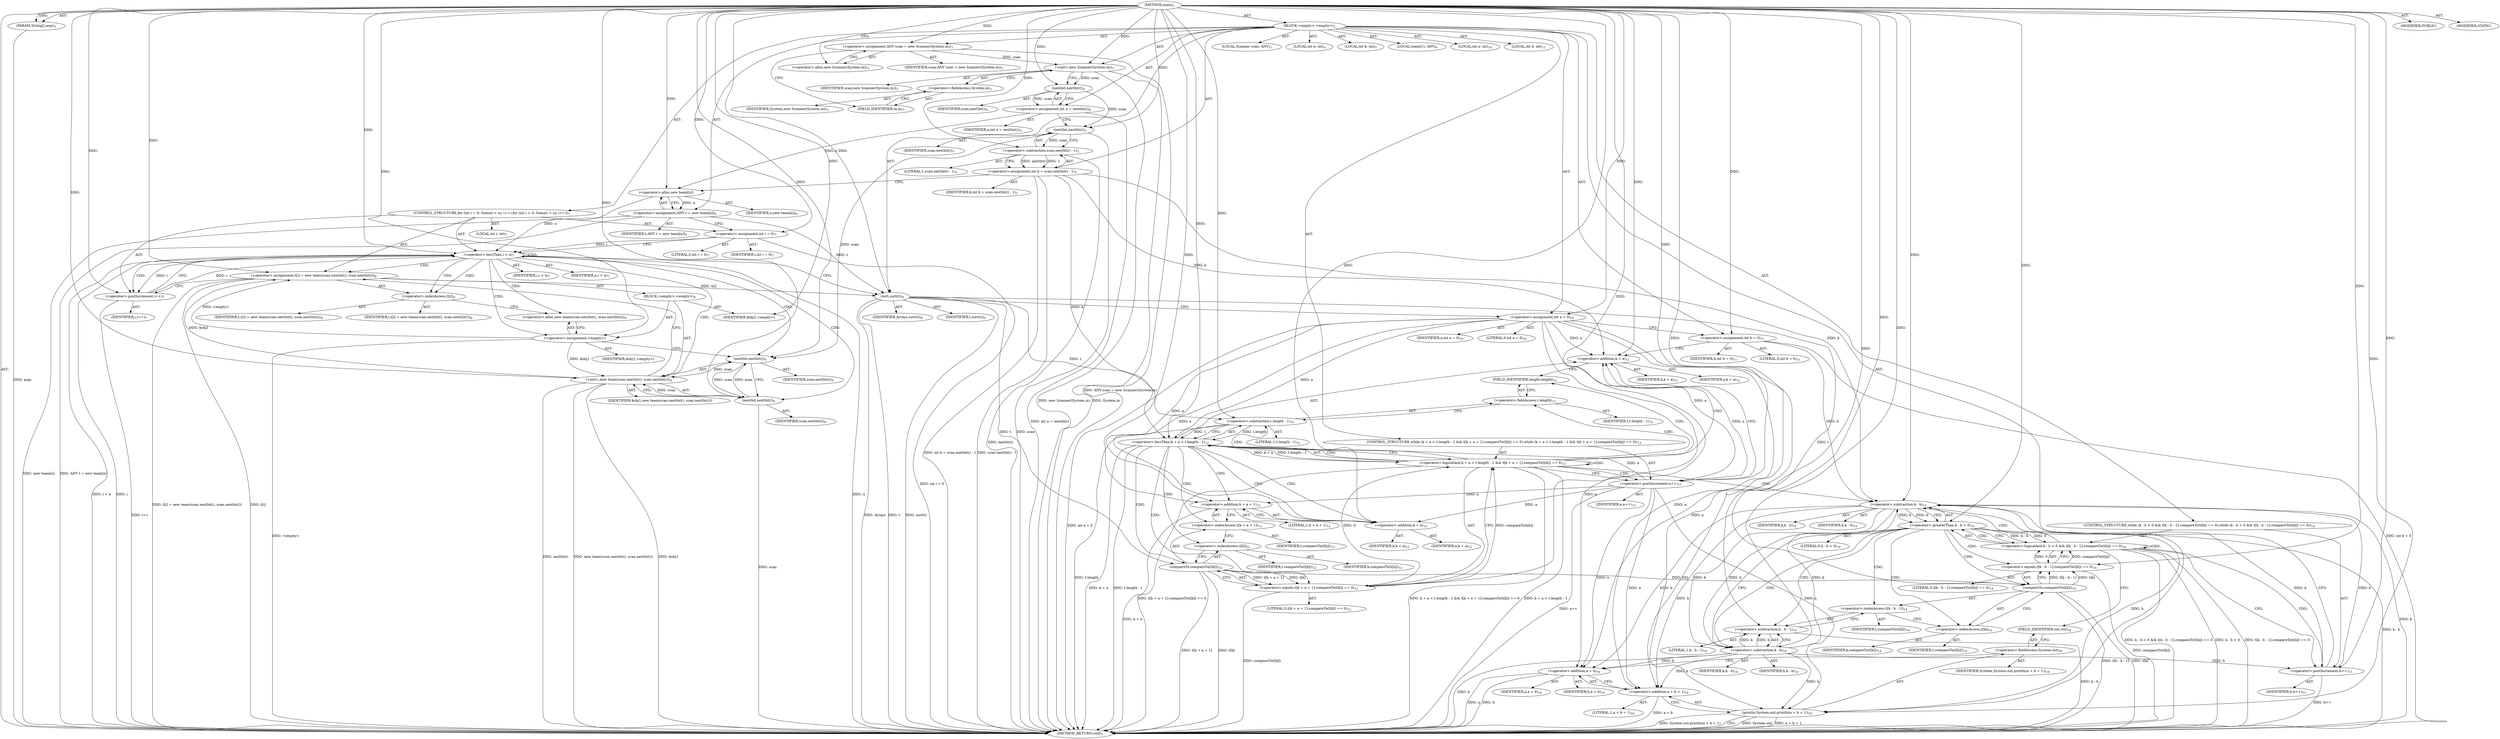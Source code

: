 digraph "main" {  
"19" [label = <(METHOD,main)<SUB>1</SUB>> ]
"20" [label = <(PARAM,String[] args)<SUB>1</SUB>> ]
"21" [label = <(BLOCK,&lt;empty&gt;,&lt;empty&gt;)<SUB>2</SUB>> ]
"4" [label = <(LOCAL,Scanner scan: ANY)<SUB>3</SUB>> ]
"22" [label = <(&lt;operator&gt;.assignment,ANY scan = new Scanner(System.in))<SUB>3</SUB>> ]
"23" [label = <(IDENTIFIER,scan,ANY scan = new Scanner(System.in))<SUB>3</SUB>> ]
"24" [label = <(&lt;operator&gt;.alloc,new Scanner(System.in))<SUB>3</SUB>> ]
"25" [label = <(&lt;init&gt;,new Scanner(System.in))<SUB>3</SUB>> ]
"3" [label = <(IDENTIFIER,scan,new Scanner(System.in))<SUB>3</SUB>> ]
"26" [label = <(&lt;operator&gt;.fieldAccess,System.in)<SUB>3</SUB>> ]
"27" [label = <(IDENTIFIER,System,new Scanner(System.in))<SUB>3</SUB>> ]
"28" [label = <(FIELD_IDENTIFIER,in,in)<SUB>3</SUB>> ]
"29" [label = <(LOCAL,int n: int)<SUB>4</SUB>> ]
"30" [label = <(&lt;operator&gt;.assignment,int n = nextInt())<SUB>4</SUB>> ]
"31" [label = <(IDENTIFIER,n,int n = nextInt())<SUB>4</SUB>> ]
"32" [label = <(nextInt,nextInt())<SUB>4</SUB>> ]
"33" [label = <(IDENTIFIER,scan,nextInt())<SUB>4</SUB>> ]
"34" [label = <(LOCAL,int k: int)<SUB>5</SUB>> ]
"35" [label = <(&lt;operator&gt;.assignment,int k = scan.nextInt() - 1)<SUB>5</SUB>> ]
"36" [label = <(IDENTIFIER,k,int k = scan.nextInt() - 1)<SUB>5</SUB>> ]
"37" [label = <(&lt;operator&gt;.subtraction,scan.nextInt() - 1)<SUB>5</SUB>> ]
"38" [label = <(nextInt,nextInt())<SUB>5</SUB>> ]
"39" [label = <(IDENTIFIER,scan,nextInt())<SUB>5</SUB>> ]
"40" [label = <(LITERAL,1,scan.nextInt() - 1)<SUB>5</SUB>> ]
"41" [label = <(LOCAL,team[] t: ANY)<SUB>6</SUB>> ]
"42" [label = <(&lt;operator&gt;.assignment,ANY t = new team[n])<SUB>6</SUB>> ]
"43" [label = <(IDENTIFIER,t,ANY t = new team[n])<SUB>6</SUB>> ]
"44" [label = <(&lt;operator&gt;.alloc,new team[n])> ]
"45" [label = <(IDENTIFIER,n,new team[n])<SUB>6</SUB>> ]
"46" [label = <(CONTROL_STRUCTURE,for (int i = 0; Some(i &lt; n); i++),for (int i = 0; Some(i &lt; n); i++))<SUB>7</SUB>> ]
"47" [label = <(LOCAL,int i: int)<SUB>7</SUB>> ]
"48" [label = <(&lt;operator&gt;.assignment,int i = 0)<SUB>7</SUB>> ]
"49" [label = <(IDENTIFIER,i,int i = 0)<SUB>7</SUB>> ]
"50" [label = <(LITERAL,0,int i = 0)<SUB>7</SUB>> ]
"51" [label = <(&lt;operator&gt;.lessThan,i &lt; n)<SUB>7</SUB>> ]
"52" [label = <(IDENTIFIER,i,i &lt; n)<SUB>7</SUB>> ]
"53" [label = <(IDENTIFIER,n,i &lt; n)<SUB>7</SUB>> ]
"54" [label = <(&lt;operator&gt;.postIncrement,i++)<SUB>7</SUB>> ]
"55" [label = <(IDENTIFIER,i,i++)<SUB>7</SUB>> ]
"56" [label = <(&lt;operator&gt;.assignment,t[i] = new team(scan.nextInt(), scan.nextInt()))<SUB>8</SUB>> ]
"57" [label = <(&lt;operator&gt;.indexAccess,t[i])<SUB>8</SUB>> ]
"58" [label = <(IDENTIFIER,t,t[i] = new team(scan.nextInt(), scan.nextInt()))<SUB>8</SUB>> ]
"59" [label = <(IDENTIFIER,i,t[i] = new team(scan.nextInt(), scan.nextInt()))<SUB>8</SUB>> ]
"60" [label = <(BLOCK,&lt;empty&gt;,&lt;empty&gt;)<SUB>8</SUB>> ]
"61" [label = <(&lt;operator&gt;.assignment,&lt;empty&gt;)> ]
"62" [label = <(IDENTIFIER,$obj1,&lt;empty&gt;)> ]
"63" [label = <(&lt;operator&gt;.alloc,new team(scan.nextInt(), scan.nextInt()))<SUB>8</SUB>> ]
"64" [label = <(&lt;init&gt;,new team(scan.nextInt(), scan.nextInt()))<SUB>8</SUB>> ]
"65" [label = <(IDENTIFIER,$obj1,new team(scan.nextInt(), scan.nextInt()))> ]
"66" [label = <(nextInt,nextInt())<SUB>8</SUB>> ]
"67" [label = <(IDENTIFIER,scan,nextInt())<SUB>8</SUB>> ]
"68" [label = <(nextInt,nextInt())<SUB>8</SUB>> ]
"69" [label = <(IDENTIFIER,scan,nextInt())<SUB>8</SUB>> ]
"70" [label = <(IDENTIFIER,$obj1,&lt;empty&gt;)> ]
"71" [label = <(sort,sort(t))<SUB>9</SUB>> ]
"72" [label = <(IDENTIFIER,Arrays,sort(t))<SUB>9</SUB>> ]
"73" [label = <(IDENTIFIER,t,sort(t))<SUB>9</SUB>> ]
"74" [label = <(LOCAL,int a: int)<SUB>10</SUB>> ]
"75" [label = <(&lt;operator&gt;.assignment,int a = 0)<SUB>10</SUB>> ]
"76" [label = <(IDENTIFIER,a,int a = 0)<SUB>10</SUB>> ]
"77" [label = <(LITERAL,0,int a = 0)<SUB>10</SUB>> ]
"78" [label = <(LOCAL,int b: int)<SUB>11</SUB>> ]
"79" [label = <(&lt;operator&gt;.assignment,int b = 0)<SUB>11</SUB>> ]
"80" [label = <(IDENTIFIER,b,int b = 0)<SUB>11</SUB>> ]
"81" [label = <(LITERAL,0,int b = 0)<SUB>11</SUB>> ]
"82" [label = <(CONTROL_STRUCTURE,while (k + a &lt; t.length - 1 &amp;&amp; t[k + a + 1].compareTo(t[k]) == 0),while (k + a &lt; t.length - 1 &amp;&amp; t[k + a + 1].compareTo(t[k]) == 0))<SUB>12</SUB>> ]
"83" [label = <(&lt;operator&gt;.logicalAnd,k + a &lt; t.length - 1 &amp;&amp; t[k + a + 1].compareTo(t[k]) == 0)<SUB>12</SUB>> ]
"84" [label = <(&lt;operator&gt;.lessThan,k + a &lt; t.length - 1)<SUB>12</SUB>> ]
"85" [label = <(&lt;operator&gt;.addition,k + a)<SUB>12</SUB>> ]
"86" [label = <(IDENTIFIER,k,k + a)<SUB>12</SUB>> ]
"87" [label = <(IDENTIFIER,a,k + a)<SUB>12</SUB>> ]
"88" [label = <(&lt;operator&gt;.subtraction,t.length - 1)<SUB>12</SUB>> ]
"89" [label = <(&lt;operator&gt;.fieldAccess,t.length)<SUB>12</SUB>> ]
"90" [label = <(IDENTIFIER,t,t.length - 1)<SUB>12</SUB>> ]
"91" [label = <(FIELD_IDENTIFIER,length,length)<SUB>12</SUB>> ]
"92" [label = <(LITERAL,1,t.length - 1)<SUB>12</SUB>> ]
"93" [label = <(&lt;operator&gt;.equals,t[k + a + 1].compareTo(t[k]) == 0)<SUB>12</SUB>> ]
"94" [label = <(compareTo,compareTo(t[k]))<SUB>12</SUB>> ]
"95" [label = <(&lt;operator&gt;.indexAccess,t[k + a + 1])<SUB>12</SUB>> ]
"96" [label = <(IDENTIFIER,t,compareTo(t[k]))<SUB>12</SUB>> ]
"97" [label = <(&lt;operator&gt;.addition,k + a + 1)<SUB>12</SUB>> ]
"98" [label = <(&lt;operator&gt;.addition,k + a)<SUB>12</SUB>> ]
"99" [label = <(IDENTIFIER,k,k + a)<SUB>12</SUB>> ]
"100" [label = <(IDENTIFIER,a,k + a)<SUB>12</SUB>> ]
"101" [label = <(LITERAL,1,k + a + 1)<SUB>12</SUB>> ]
"102" [label = <(&lt;operator&gt;.indexAccess,t[k])<SUB>12</SUB>> ]
"103" [label = <(IDENTIFIER,t,compareTo(t[k]))<SUB>12</SUB>> ]
"104" [label = <(IDENTIFIER,k,compareTo(t[k]))<SUB>12</SUB>> ]
"105" [label = <(LITERAL,0,t[k + a + 1].compareTo(t[k]) == 0)<SUB>12</SUB>> ]
"106" [label = <(&lt;operator&gt;.postIncrement,a++)<SUB>13</SUB>> ]
"107" [label = <(IDENTIFIER,a,a++)<SUB>13</SUB>> ]
"108" [label = <(CONTROL_STRUCTURE,while (k - b &gt; 0 &amp;&amp; t[k - b - 1].compareTo(t[k]) == 0),while (k - b &gt; 0 &amp;&amp; t[k - b - 1].compareTo(t[k]) == 0))<SUB>14</SUB>> ]
"109" [label = <(&lt;operator&gt;.logicalAnd,k - b &gt; 0 &amp;&amp; t[k - b - 1].compareTo(t[k]) == 0)<SUB>14</SUB>> ]
"110" [label = <(&lt;operator&gt;.greaterThan,k - b &gt; 0)<SUB>14</SUB>> ]
"111" [label = <(&lt;operator&gt;.subtraction,k - b)<SUB>14</SUB>> ]
"112" [label = <(IDENTIFIER,k,k - b)<SUB>14</SUB>> ]
"113" [label = <(IDENTIFIER,b,k - b)<SUB>14</SUB>> ]
"114" [label = <(LITERAL,0,k - b &gt; 0)<SUB>14</SUB>> ]
"115" [label = <(&lt;operator&gt;.equals,t[k - b - 1].compareTo(t[k]) == 0)<SUB>14</SUB>> ]
"116" [label = <(compareTo,compareTo(t[k]))<SUB>14</SUB>> ]
"117" [label = <(&lt;operator&gt;.indexAccess,t[k - b - 1])<SUB>14</SUB>> ]
"118" [label = <(IDENTIFIER,t,compareTo(t[k]))<SUB>14</SUB>> ]
"119" [label = <(&lt;operator&gt;.subtraction,k - b - 1)<SUB>14</SUB>> ]
"120" [label = <(&lt;operator&gt;.subtraction,k - b)<SUB>14</SUB>> ]
"121" [label = <(IDENTIFIER,k,k - b)<SUB>14</SUB>> ]
"122" [label = <(IDENTIFIER,b,k - b)<SUB>14</SUB>> ]
"123" [label = <(LITERAL,1,k - b - 1)<SUB>14</SUB>> ]
"124" [label = <(&lt;operator&gt;.indexAccess,t[k])<SUB>14</SUB>> ]
"125" [label = <(IDENTIFIER,t,compareTo(t[k]))<SUB>14</SUB>> ]
"126" [label = <(IDENTIFIER,k,compareTo(t[k]))<SUB>14</SUB>> ]
"127" [label = <(LITERAL,0,t[k - b - 1].compareTo(t[k]) == 0)<SUB>14</SUB>> ]
"128" [label = <(&lt;operator&gt;.postIncrement,b++)<SUB>15</SUB>> ]
"129" [label = <(IDENTIFIER,b,b++)<SUB>15</SUB>> ]
"130" [label = <(println,System.out.println(a + b + 1))<SUB>16</SUB>> ]
"131" [label = <(&lt;operator&gt;.fieldAccess,System.out)<SUB>16</SUB>> ]
"132" [label = <(IDENTIFIER,System,System.out.println(a + b + 1))<SUB>16</SUB>> ]
"133" [label = <(FIELD_IDENTIFIER,out,out)<SUB>16</SUB>> ]
"134" [label = <(&lt;operator&gt;.addition,a + b + 1)<SUB>16</SUB>> ]
"135" [label = <(&lt;operator&gt;.addition,a + b)<SUB>16</SUB>> ]
"136" [label = <(IDENTIFIER,a,a + b)<SUB>16</SUB>> ]
"137" [label = <(IDENTIFIER,b,a + b)<SUB>16</SUB>> ]
"138" [label = <(LITERAL,1,a + b + 1)<SUB>16</SUB>> ]
"139" [label = <(MODIFIER,PUBLIC)> ]
"140" [label = <(MODIFIER,STATIC)> ]
"141" [label = <(METHOD_RETURN,void)<SUB>1</SUB>> ]
  "19" -> "20"  [ label = "AST: "] 
  "19" -> "21"  [ label = "AST: "] 
  "19" -> "139"  [ label = "AST: "] 
  "19" -> "140"  [ label = "AST: "] 
  "19" -> "141"  [ label = "AST: "] 
  "21" -> "4"  [ label = "AST: "] 
  "21" -> "22"  [ label = "AST: "] 
  "21" -> "25"  [ label = "AST: "] 
  "21" -> "29"  [ label = "AST: "] 
  "21" -> "30"  [ label = "AST: "] 
  "21" -> "34"  [ label = "AST: "] 
  "21" -> "35"  [ label = "AST: "] 
  "21" -> "41"  [ label = "AST: "] 
  "21" -> "42"  [ label = "AST: "] 
  "21" -> "46"  [ label = "AST: "] 
  "21" -> "71"  [ label = "AST: "] 
  "21" -> "74"  [ label = "AST: "] 
  "21" -> "75"  [ label = "AST: "] 
  "21" -> "78"  [ label = "AST: "] 
  "21" -> "79"  [ label = "AST: "] 
  "21" -> "82"  [ label = "AST: "] 
  "21" -> "108"  [ label = "AST: "] 
  "21" -> "130"  [ label = "AST: "] 
  "22" -> "23"  [ label = "AST: "] 
  "22" -> "24"  [ label = "AST: "] 
  "25" -> "3"  [ label = "AST: "] 
  "25" -> "26"  [ label = "AST: "] 
  "26" -> "27"  [ label = "AST: "] 
  "26" -> "28"  [ label = "AST: "] 
  "30" -> "31"  [ label = "AST: "] 
  "30" -> "32"  [ label = "AST: "] 
  "32" -> "33"  [ label = "AST: "] 
  "35" -> "36"  [ label = "AST: "] 
  "35" -> "37"  [ label = "AST: "] 
  "37" -> "38"  [ label = "AST: "] 
  "37" -> "40"  [ label = "AST: "] 
  "38" -> "39"  [ label = "AST: "] 
  "42" -> "43"  [ label = "AST: "] 
  "42" -> "44"  [ label = "AST: "] 
  "44" -> "45"  [ label = "AST: "] 
  "46" -> "47"  [ label = "AST: "] 
  "46" -> "48"  [ label = "AST: "] 
  "46" -> "51"  [ label = "AST: "] 
  "46" -> "54"  [ label = "AST: "] 
  "46" -> "56"  [ label = "AST: "] 
  "48" -> "49"  [ label = "AST: "] 
  "48" -> "50"  [ label = "AST: "] 
  "51" -> "52"  [ label = "AST: "] 
  "51" -> "53"  [ label = "AST: "] 
  "54" -> "55"  [ label = "AST: "] 
  "56" -> "57"  [ label = "AST: "] 
  "56" -> "60"  [ label = "AST: "] 
  "57" -> "58"  [ label = "AST: "] 
  "57" -> "59"  [ label = "AST: "] 
  "60" -> "61"  [ label = "AST: "] 
  "60" -> "64"  [ label = "AST: "] 
  "60" -> "70"  [ label = "AST: "] 
  "61" -> "62"  [ label = "AST: "] 
  "61" -> "63"  [ label = "AST: "] 
  "64" -> "65"  [ label = "AST: "] 
  "64" -> "66"  [ label = "AST: "] 
  "64" -> "68"  [ label = "AST: "] 
  "66" -> "67"  [ label = "AST: "] 
  "68" -> "69"  [ label = "AST: "] 
  "71" -> "72"  [ label = "AST: "] 
  "71" -> "73"  [ label = "AST: "] 
  "75" -> "76"  [ label = "AST: "] 
  "75" -> "77"  [ label = "AST: "] 
  "79" -> "80"  [ label = "AST: "] 
  "79" -> "81"  [ label = "AST: "] 
  "82" -> "83"  [ label = "AST: "] 
  "82" -> "106"  [ label = "AST: "] 
  "83" -> "84"  [ label = "AST: "] 
  "83" -> "93"  [ label = "AST: "] 
  "84" -> "85"  [ label = "AST: "] 
  "84" -> "88"  [ label = "AST: "] 
  "85" -> "86"  [ label = "AST: "] 
  "85" -> "87"  [ label = "AST: "] 
  "88" -> "89"  [ label = "AST: "] 
  "88" -> "92"  [ label = "AST: "] 
  "89" -> "90"  [ label = "AST: "] 
  "89" -> "91"  [ label = "AST: "] 
  "93" -> "94"  [ label = "AST: "] 
  "93" -> "105"  [ label = "AST: "] 
  "94" -> "95"  [ label = "AST: "] 
  "94" -> "102"  [ label = "AST: "] 
  "95" -> "96"  [ label = "AST: "] 
  "95" -> "97"  [ label = "AST: "] 
  "97" -> "98"  [ label = "AST: "] 
  "97" -> "101"  [ label = "AST: "] 
  "98" -> "99"  [ label = "AST: "] 
  "98" -> "100"  [ label = "AST: "] 
  "102" -> "103"  [ label = "AST: "] 
  "102" -> "104"  [ label = "AST: "] 
  "106" -> "107"  [ label = "AST: "] 
  "108" -> "109"  [ label = "AST: "] 
  "108" -> "128"  [ label = "AST: "] 
  "109" -> "110"  [ label = "AST: "] 
  "109" -> "115"  [ label = "AST: "] 
  "110" -> "111"  [ label = "AST: "] 
  "110" -> "114"  [ label = "AST: "] 
  "111" -> "112"  [ label = "AST: "] 
  "111" -> "113"  [ label = "AST: "] 
  "115" -> "116"  [ label = "AST: "] 
  "115" -> "127"  [ label = "AST: "] 
  "116" -> "117"  [ label = "AST: "] 
  "116" -> "124"  [ label = "AST: "] 
  "117" -> "118"  [ label = "AST: "] 
  "117" -> "119"  [ label = "AST: "] 
  "119" -> "120"  [ label = "AST: "] 
  "119" -> "123"  [ label = "AST: "] 
  "120" -> "121"  [ label = "AST: "] 
  "120" -> "122"  [ label = "AST: "] 
  "124" -> "125"  [ label = "AST: "] 
  "124" -> "126"  [ label = "AST: "] 
  "128" -> "129"  [ label = "AST: "] 
  "130" -> "131"  [ label = "AST: "] 
  "130" -> "134"  [ label = "AST: "] 
  "131" -> "132"  [ label = "AST: "] 
  "131" -> "133"  [ label = "AST: "] 
  "134" -> "135"  [ label = "AST: "] 
  "134" -> "138"  [ label = "AST: "] 
  "135" -> "136"  [ label = "AST: "] 
  "135" -> "137"  [ label = "AST: "] 
  "22" -> "28"  [ label = "CFG: "] 
  "25" -> "32"  [ label = "CFG: "] 
  "30" -> "38"  [ label = "CFG: "] 
  "35" -> "44"  [ label = "CFG: "] 
  "42" -> "48"  [ label = "CFG: "] 
  "71" -> "75"  [ label = "CFG: "] 
  "75" -> "79"  [ label = "CFG: "] 
  "79" -> "85"  [ label = "CFG: "] 
  "130" -> "141"  [ label = "CFG: "] 
  "24" -> "22"  [ label = "CFG: "] 
  "26" -> "25"  [ label = "CFG: "] 
  "32" -> "30"  [ label = "CFG: "] 
  "37" -> "35"  [ label = "CFG: "] 
  "44" -> "42"  [ label = "CFG: "] 
  "48" -> "51"  [ label = "CFG: "] 
  "51" -> "57"  [ label = "CFG: "] 
  "51" -> "71"  [ label = "CFG: "] 
  "54" -> "51"  [ label = "CFG: "] 
  "56" -> "54"  [ label = "CFG: "] 
  "83" -> "106"  [ label = "CFG: "] 
  "83" -> "111"  [ label = "CFG: "] 
  "106" -> "85"  [ label = "CFG: "] 
  "109" -> "128"  [ label = "CFG: "] 
  "109" -> "133"  [ label = "CFG: "] 
  "128" -> "111"  [ label = "CFG: "] 
  "131" -> "135"  [ label = "CFG: "] 
  "134" -> "130"  [ label = "CFG: "] 
  "28" -> "26"  [ label = "CFG: "] 
  "38" -> "37"  [ label = "CFG: "] 
  "57" -> "63"  [ label = "CFG: "] 
  "84" -> "83"  [ label = "CFG: "] 
  "84" -> "98"  [ label = "CFG: "] 
  "93" -> "83"  [ label = "CFG: "] 
  "110" -> "109"  [ label = "CFG: "] 
  "110" -> "120"  [ label = "CFG: "] 
  "115" -> "109"  [ label = "CFG: "] 
  "133" -> "131"  [ label = "CFG: "] 
  "135" -> "134"  [ label = "CFG: "] 
  "61" -> "66"  [ label = "CFG: "] 
  "64" -> "56"  [ label = "CFG: "] 
  "85" -> "91"  [ label = "CFG: "] 
  "88" -> "84"  [ label = "CFG: "] 
  "94" -> "93"  [ label = "CFG: "] 
  "111" -> "110"  [ label = "CFG: "] 
  "116" -> "115"  [ label = "CFG: "] 
  "63" -> "61"  [ label = "CFG: "] 
  "66" -> "68"  [ label = "CFG: "] 
  "68" -> "64"  [ label = "CFG: "] 
  "89" -> "88"  [ label = "CFG: "] 
  "95" -> "102"  [ label = "CFG: "] 
  "102" -> "94"  [ label = "CFG: "] 
  "117" -> "124"  [ label = "CFG: "] 
  "124" -> "116"  [ label = "CFG: "] 
  "91" -> "89"  [ label = "CFG: "] 
  "97" -> "95"  [ label = "CFG: "] 
  "119" -> "117"  [ label = "CFG: "] 
  "98" -> "97"  [ label = "CFG: "] 
  "120" -> "119"  [ label = "CFG: "] 
  "19" -> "24"  [ label = "CFG: "] 
  "20" -> "141"  [ label = "DDG: args"] 
  "22" -> "141"  [ label = "DDG: ANY scan = new Scanner(System.in)"] 
  "25" -> "141"  [ label = "DDG: System.in"] 
  "25" -> "141"  [ label = "DDG: new Scanner(System.in)"] 
  "30" -> "141"  [ label = "DDG: int n = nextInt()"] 
  "38" -> "141"  [ label = "DDG: scan"] 
  "37" -> "141"  [ label = "DDG: nextInt()"] 
  "35" -> "141"  [ label = "DDG: scan.nextInt() - 1"] 
  "35" -> "141"  [ label = "DDG: int k = scan.nextInt() - 1"] 
  "42" -> "141"  [ label = "DDG: new team[n]"] 
  "42" -> "141"  [ label = "DDG: ANY t = new team[n]"] 
  "48" -> "141"  [ label = "DDG: int i = 0"] 
  "51" -> "141"  [ label = "DDG: i"] 
  "51" -> "141"  [ label = "DDG: n"] 
  "51" -> "141"  [ label = "DDG: i &lt; n"] 
  "71" -> "141"  [ label = "DDG: t"] 
  "71" -> "141"  [ label = "DDG: sort(t)"] 
  "75" -> "141"  [ label = "DDG: int a = 0"] 
  "79" -> "141"  [ label = "DDG: int b = 0"] 
  "84" -> "141"  [ label = "DDG: k + a"] 
  "88" -> "141"  [ label = "DDG: t.length"] 
  "84" -> "141"  [ label = "DDG: t.length - 1"] 
  "83" -> "141"  [ label = "DDG: k + a &lt; t.length - 1"] 
  "97" -> "141"  [ label = "DDG: k + a"] 
  "94" -> "141"  [ label = "DDG: t[k + a + 1]"] 
  "94" -> "141"  [ label = "DDG: t[k]"] 
  "93" -> "141"  [ label = "DDG: compareTo(t[k])"] 
  "83" -> "141"  [ label = "DDG: t[k + a + 1].compareTo(t[k]) == 0"] 
  "83" -> "141"  [ label = "DDG: k + a &lt; t.length - 1 &amp;&amp; t[k + a + 1].compareTo(t[k]) == 0"] 
  "111" -> "141"  [ label = "DDG: k"] 
  "110" -> "141"  [ label = "DDG: k - b"] 
  "109" -> "141"  [ label = "DDG: k - b &gt; 0"] 
  "120" -> "141"  [ label = "DDG: k"] 
  "119" -> "141"  [ label = "DDG: k - b"] 
  "116" -> "141"  [ label = "DDG: t[k - b - 1]"] 
  "116" -> "141"  [ label = "DDG: t[k]"] 
  "115" -> "141"  [ label = "DDG: compareTo(t[k])"] 
  "109" -> "141"  [ label = "DDG: t[k - b - 1].compareTo(t[k]) == 0"] 
  "109" -> "141"  [ label = "DDG: k - b &gt; 0 &amp;&amp; t[k - b - 1].compareTo(t[k]) == 0"] 
  "130" -> "141"  [ label = "DDG: System.out"] 
  "135" -> "141"  [ label = "DDG: a"] 
  "135" -> "141"  [ label = "DDG: b"] 
  "134" -> "141"  [ label = "DDG: a + b"] 
  "130" -> "141"  [ label = "DDG: a + b + 1"] 
  "130" -> "141"  [ label = "DDG: System.out.println(a + b + 1)"] 
  "128" -> "141"  [ label = "DDG: b++"] 
  "106" -> "141"  [ label = "DDG: a++"] 
  "56" -> "141"  [ label = "DDG: t[i]"] 
  "61" -> "141"  [ label = "DDG: &lt;empty&gt;"] 
  "64" -> "141"  [ label = "DDG: $obj1"] 
  "64" -> "141"  [ label = "DDG: nextInt()"] 
  "68" -> "141"  [ label = "DDG: scan"] 
  "64" -> "141"  [ label = "DDG: new team(scan.nextInt(), scan.nextInt())"] 
  "56" -> "141"  [ label = "DDG: t[i] = new team(scan.nextInt(), scan.nextInt())"] 
  "54" -> "141"  [ label = "DDG: i++"] 
  "71" -> "141"  [ label = "DDG: Arrays"] 
  "19" -> "20"  [ label = "DDG: "] 
  "19" -> "22"  [ label = "DDG: "] 
  "32" -> "30"  [ label = "DDG: scan"] 
  "37" -> "35"  [ label = "DDG: nextInt()"] 
  "37" -> "35"  [ label = "DDG: 1"] 
  "44" -> "42"  [ label = "DDG: n"] 
  "19" -> "75"  [ label = "DDG: "] 
  "19" -> "79"  [ label = "DDG: "] 
  "22" -> "25"  [ label = "DDG: scan"] 
  "19" -> "25"  [ label = "DDG: "] 
  "19" -> "48"  [ label = "DDG: "] 
  "61" -> "56"  [ label = "DDG: &lt;empty&gt;"] 
  "64" -> "56"  [ label = "DDG: $obj1"] 
  "19" -> "56"  [ label = "DDG: "] 
  "19" -> "71"  [ label = "DDG: "] 
  "42" -> "71"  [ label = "DDG: t"] 
  "56" -> "71"  [ label = "DDG: t[i]"] 
  "19" -> "130"  [ label = "DDG: "] 
  "75" -> "130"  [ label = "DDG: a"] 
  "106" -> "130"  [ label = "DDG: a"] 
  "111" -> "130"  [ label = "DDG: b"] 
  "120" -> "130"  [ label = "DDG: b"] 
  "25" -> "32"  [ label = "DDG: scan"] 
  "19" -> "32"  [ label = "DDG: "] 
  "38" -> "37"  [ label = "DDG: scan"] 
  "19" -> "37"  [ label = "DDG: "] 
  "30" -> "44"  [ label = "DDG: n"] 
  "19" -> "44"  [ label = "DDG: "] 
  "48" -> "51"  [ label = "DDG: i"] 
  "54" -> "51"  [ label = "DDG: i"] 
  "19" -> "51"  [ label = "DDG: "] 
  "44" -> "51"  [ label = "DDG: n"] 
  "51" -> "54"  [ label = "DDG: i"] 
  "19" -> "54"  [ label = "DDG: "] 
  "84" -> "83"  [ label = "DDG: k + a"] 
  "84" -> "83"  [ label = "DDG: t.length - 1"] 
  "93" -> "83"  [ label = "DDG: compareTo(t[k])"] 
  "93" -> "83"  [ label = "DDG: 0"] 
  "19" -> "106"  [ label = "DDG: "] 
  "75" -> "106"  [ label = "DDG: a"] 
  "110" -> "109"  [ label = "DDG: k - b"] 
  "110" -> "109"  [ label = "DDG: 0"] 
  "115" -> "109"  [ label = "DDG: compareTo(t[k])"] 
  "115" -> "109"  [ label = "DDG: 0"] 
  "111" -> "128"  [ label = "DDG: b"] 
  "120" -> "128"  [ label = "DDG: b"] 
  "19" -> "128"  [ label = "DDG: "] 
  "19" -> "134"  [ label = "DDG: "] 
  "75" -> "134"  [ label = "DDG: a"] 
  "106" -> "134"  [ label = "DDG: a"] 
  "111" -> "134"  [ label = "DDG: b"] 
  "120" -> "134"  [ label = "DDG: b"] 
  "32" -> "38"  [ label = "DDG: scan"] 
  "19" -> "38"  [ label = "DDG: "] 
  "19" -> "61"  [ label = "DDG: "] 
  "19" -> "70"  [ label = "DDG: "] 
  "35" -> "84"  [ label = "DDG: k"] 
  "19" -> "84"  [ label = "DDG: "] 
  "75" -> "84"  [ label = "DDG: a"] 
  "106" -> "84"  [ label = "DDG: a"] 
  "88" -> "84"  [ label = "DDG: t.length"] 
  "88" -> "84"  [ label = "DDG: 1"] 
  "94" -> "93"  [ label = "DDG: t[k + a + 1]"] 
  "94" -> "93"  [ label = "DDG: t[k]"] 
  "19" -> "93"  [ label = "DDG: "] 
  "111" -> "110"  [ label = "DDG: k"] 
  "111" -> "110"  [ label = "DDG: b"] 
  "19" -> "110"  [ label = "DDG: "] 
  "116" -> "115"  [ label = "DDG: t[k - b - 1]"] 
  "116" -> "115"  [ label = "DDG: t[k]"] 
  "19" -> "115"  [ label = "DDG: "] 
  "19" -> "135"  [ label = "DDG: "] 
  "75" -> "135"  [ label = "DDG: a"] 
  "106" -> "135"  [ label = "DDG: a"] 
  "111" -> "135"  [ label = "DDG: b"] 
  "120" -> "135"  [ label = "DDG: b"] 
  "61" -> "64"  [ label = "DDG: $obj1"] 
  "19" -> "64"  [ label = "DDG: "] 
  "66" -> "64"  [ label = "DDG: scan"] 
  "68" -> "64"  [ label = "DDG: scan"] 
  "35" -> "85"  [ label = "DDG: k"] 
  "19" -> "85"  [ label = "DDG: "] 
  "75" -> "85"  [ label = "DDG: a"] 
  "106" -> "85"  [ label = "DDG: a"] 
  "71" -> "88"  [ label = "DDG: t"] 
  "19" -> "88"  [ label = "DDG: "] 
  "71" -> "94"  [ label = "DDG: t"] 
  "120" -> "111"  [ label = "DDG: k"] 
  "19" -> "111"  [ label = "DDG: "] 
  "35" -> "111"  [ label = "DDG: k"] 
  "79" -> "111"  [ label = "DDG: b"] 
  "128" -> "111"  [ label = "DDG: b"] 
  "71" -> "116"  [ label = "DDG: t"] 
  "94" -> "116"  [ label = "DDG: t[k]"] 
  "38" -> "66"  [ label = "DDG: scan"] 
  "68" -> "66"  [ label = "DDG: scan"] 
  "19" -> "66"  [ label = "DDG: "] 
  "66" -> "68"  [ label = "DDG: scan"] 
  "19" -> "68"  [ label = "DDG: "] 
  "19" -> "97"  [ label = "DDG: "] 
  "75" -> "97"  [ label = "DDG: a"] 
  "106" -> "97"  [ label = "DDG: a"] 
  "120" -> "119"  [ label = "DDG: k"] 
  "120" -> "119"  [ label = "DDG: b"] 
  "19" -> "119"  [ label = "DDG: "] 
  "19" -> "98"  [ label = "DDG: "] 
  "75" -> "98"  [ label = "DDG: a"] 
  "106" -> "98"  [ label = "DDG: a"] 
  "111" -> "120"  [ label = "DDG: k"] 
  "19" -> "120"  [ label = "DDG: "] 
  "111" -> "120"  [ label = "DDG: b"] 
  "51" -> "68"  [ label = "CDG: "] 
  "51" -> "64"  [ label = "CDG: "] 
  "51" -> "51"  [ label = "CDG: "] 
  "51" -> "57"  [ label = "CDG: "] 
  "51" -> "66"  [ label = "CDG: "] 
  "51" -> "56"  [ label = "CDG: "] 
  "51" -> "54"  [ label = "CDG: "] 
  "51" -> "61"  [ label = "CDG: "] 
  "51" -> "63"  [ label = "CDG: "] 
  "83" -> "89"  [ label = "CDG: "] 
  "83" -> "84"  [ label = "CDG: "] 
  "83" -> "85"  [ label = "CDG: "] 
  "83" -> "106"  [ label = "CDG: "] 
  "83" -> "91"  [ label = "CDG: "] 
  "83" -> "83"  [ label = "CDG: "] 
  "83" -> "88"  [ label = "CDG: "] 
  "109" -> "128"  [ label = "CDG: "] 
  "109" -> "110"  [ label = "CDG: "] 
  "109" -> "111"  [ label = "CDG: "] 
  "109" -> "109"  [ label = "CDG: "] 
  "84" -> "94"  [ label = "CDG: "] 
  "84" -> "98"  [ label = "CDG: "] 
  "84" -> "102"  [ label = "CDG: "] 
  "84" -> "95"  [ label = "CDG: "] 
  "84" -> "97"  [ label = "CDG: "] 
  "84" -> "93"  [ label = "CDG: "] 
  "110" -> "115"  [ label = "CDG: "] 
  "110" -> "120"  [ label = "CDG: "] 
  "110" -> "116"  [ label = "CDG: "] 
  "110" -> "119"  [ label = "CDG: "] 
  "110" -> "117"  [ label = "CDG: "] 
  "110" -> "124"  [ label = "CDG: "] 
}
